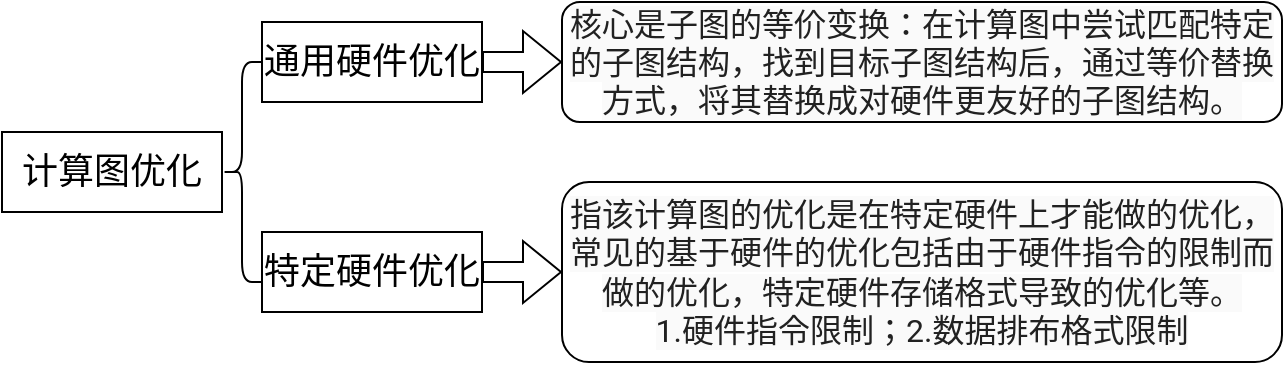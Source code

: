 <mxfile version="24.7.5">
  <diagram name="第 1 页" id="CILaw7AEJWidAJ_7hHdu">
    <mxGraphModel dx="1276" dy="606" grid="1" gridSize="10" guides="1" tooltips="1" connect="1" arrows="1" fold="1" page="1" pageScale="1" pageWidth="827" pageHeight="1169" math="0" shadow="0">
      <root>
        <mxCell id="0" />
        <mxCell id="1" parent="0" />
        <mxCell id="AbMLfIywimyNbq0DTxOj-1" value="&lt;font style=&quot;font-size: 18px;&quot;&gt;计算图优化&lt;/font&gt;" style="rounded=0;whiteSpace=wrap;html=1;" vertex="1" parent="1">
          <mxGeometry x="80" y="235" width="110" height="40" as="geometry" />
        </mxCell>
        <mxCell id="AbMLfIywimyNbq0DTxOj-2" value="" style="shape=curlyBracket;whiteSpace=wrap;html=1;rounded=1;labelPosition=left;verticalLabelPosition=middle;align=right;verticalAlign=middle;" vertex="1" parent="1">
          <mxGeometry x="190" y="200" width="20" height="110" as="geometry" />
        </mxCell>
        <mxCell id="AbMLfIywimyNbq0DTxOj-3" value="&lt;font style=&quot;font-size: 18px;&quot;&gt;通用硬件优化&lt;/font&gt;" style="rounded=0;whiteSpace=wrap;html=1;" vertex="1" parent="1">
          <mxGeometry x="210" y="180" width="110" height="40" as="geometry" />
        </mxCell>
        <mxCell id="AbMLfIywimyNbq0DTxOj-4" value="&lt;font style=&quot;font-size: 18px;&quot;&gt;特定硬件优化&lt;/font&gt;" style="rounded=0;whiteSpace=wrap;html=1;" vertex="1" parent="1">
          <mxGeometry x="210" y="285" width="110" height="40" as="geometry" />
        </mxCell>
        <mxCell id="AbMLfIywimyNbq0DTxOj-5" value="" style="shape=flexArrow;endArrow=classic;html=1;rounded=0;" edge="1" parent="1">
          <mxGeometry width="50" height="50" relative="1" as="geometry">
            <mxPoint x="320" y="200" as="sourcePoint" />
            <mxPoint x="360" y="200" as="targetPoint" />
          </mxGeometry>
        </mxCell>
        <mxCell id="AbMLfIywimyNbq0DTxOj-6" value="&lt;span style=&quot;color: rgba(0, 0, 0, 0.87); font-family: Roboto, &amp;quot;Noto Sans SC Sliced&amp;quot;, sans-serif; font-size: 16px; text-align: start; background-color: rgb(250, 250, 250);&quot;&gt;核心是子图的等价变换：在计算图中尝试匹配特定的子图结构，找到目标子图结构后，通过等价替换方式，将其替换成对硬件更友好的子图结构。&lt;/span&gt;" style="rounded=1;whiteSpace=wrap;html=1;" vertex="1" parent="1">
          <mxGeometry x="360" y="170" width="360" height="60" as="geometry" />
        </mxCell>
        <mxCell id="AbMLfIywimyNbq0DTxOj-7" value="&lt;span style=&quot;color: rgba(0, 0, 0, 0.87); font-family: Roboto, &amp;quot;Noto Sans SC Sliced&amp;quot;, sans-serif; font-size: 16px; text-align: start; background-color: rgb(250, 250, 250);&quot;&gt;指该计算图的优化是在特定硬件上才能做的优化，常见的基于硬件的优化包括由于硬件指令的限制而做的优化，特定硬件存储格式导致的优化等。&lt;/span&gt;&lt;div&gt;&lt;span style=&quot;color: rgba(0, 0, 0, 0.87); font-family: Roboto, &amp;quot;Noto Sans SC Sliced&amp;quot;, sans-serif; font-size: 16px; text-align: start; background-color: rgb(250, 250, 250);&quot;&gt;1.硬件指令限制；2.数据排布格式限制&lt;/span&gt;&lt;/div&gt;" style="rounded=1;whiteSpace=wrap;html=1;" vertex="1" parent="1">
          <mxGeometry x="360" y="260" width="360" height="90" as="geometry" />
        </mxCell>
        <mxCell id="AbMLfIywimyNbq0DTxOj-8" value="" style="shape=flexArrow;endArrow=classic;html=1;rounded=0;exitX=1;exitY=0.5;exitDx=0;exitDy=0;entryX=0;entryY=0.5;entryDx=0;entryDy=0;" edge="1" parent="1" source="AbMLfIywimyNbq0DTxOj-4" target="AbMLfIywimyNbq0DTxOj-7">
          <mxGeometry width="50" height="50" relative="1" as="geometry">
            <mxPoint x="330" y="210" as="sourcePoint" />
            <mxPoint x="370" y="210" as="targetPoint" />
          </mxGeometry>
        </mxCell>
      </root>
    </mxGraphModel>
  </diagram>
</mxfile>
